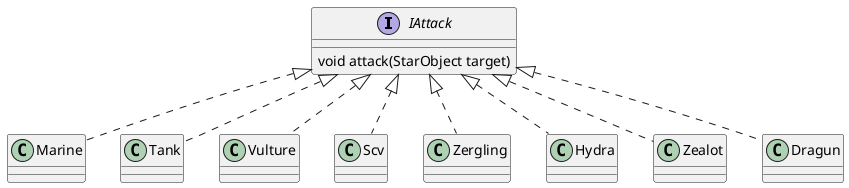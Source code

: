 @startuml
'https://plantuml.com/class-diagram

interface IAttack{
    void attack(StarObject target)
}
class Marine implements IAttack{
}
class Tank implements IAttack{
}
class Vulture implements IAttack{
}
class Scv implements IAttack{
}
class Zergling implements IAttack{

}
class Hydra implements IAttack{
}
class Zealot implements IAttack{
}
class Dragun implements IAttack{
}
@enduml